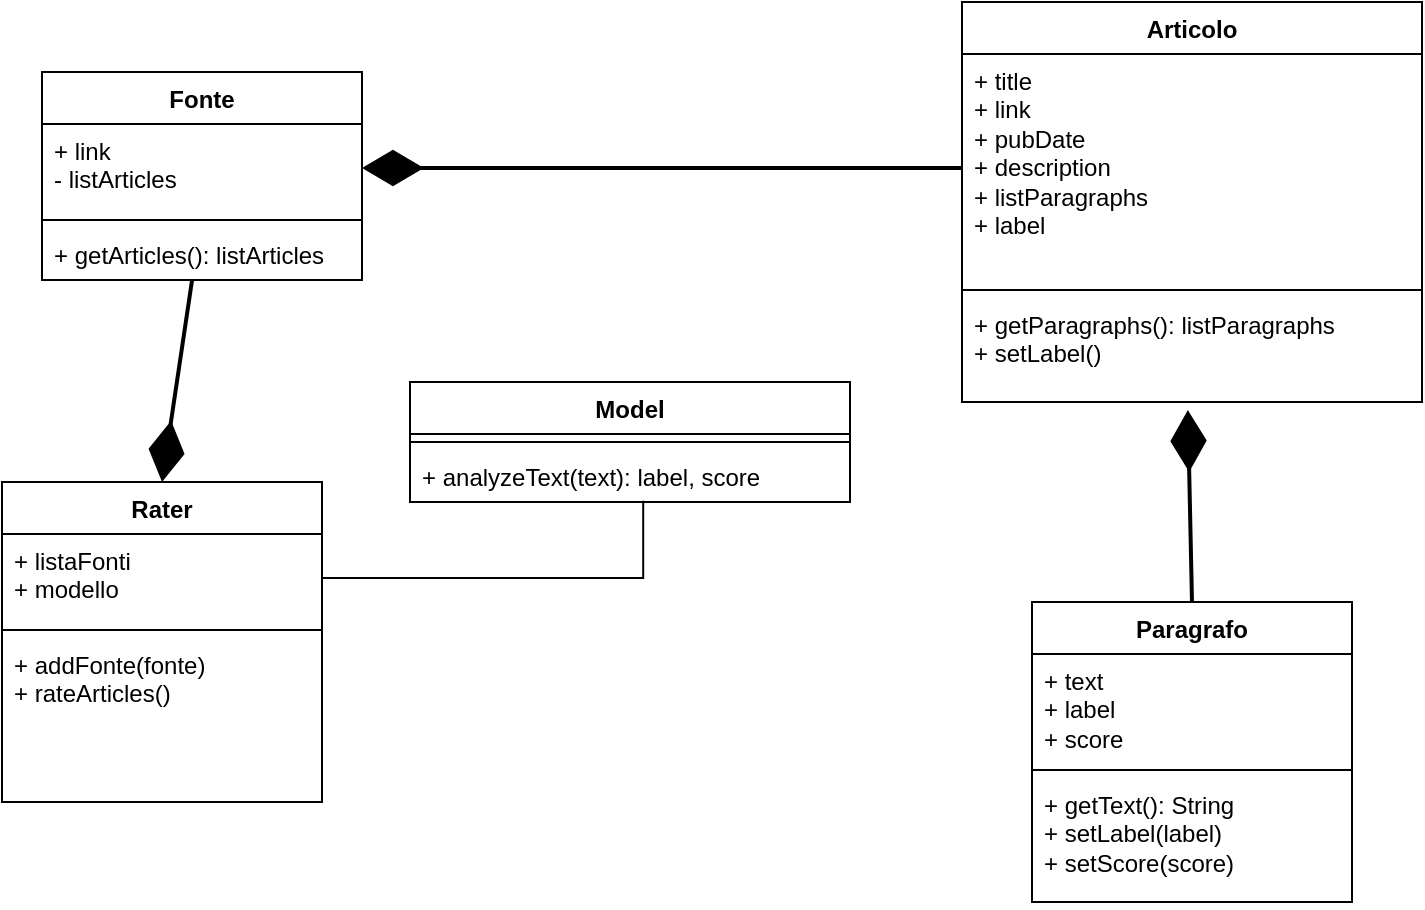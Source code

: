 <mxfile version="21.3.0" type="device">
  <diagram id="C5RBs43oDa-KdzZeNtuy" name="Page-1">
    <mxGraphModel dx="1434" dy="790" grid="1" gridSize="10" guides="1" tooltips="1" connect="1" arrows="1" fold="1" page="1" pageScale="1" pageWidth="827" pageHeight="1169" math="0" shadow="0">
      <root>
        <mxCell id="WIyWlLk6GJQsqaUBKTNV-0" />
        <mxCell id="WIyWlLk6GJQsqaUBKTNV-1" parent="WIyWlLk6GJQsqaUBKTNV-0" />
        <mxCell id="XuiQ5eqaM7n8MXroZ0_V-4" value="Fonte" style="swimlane;fontStyle=1;align=center;verticalAlign=top;childLayout=stackLayout;horizontal=1;startSize=26;horizontalStack=0;resizeParent=1;resizeParentMax=0;resizeLast=0;collapsible=1;marginBottom=0;whiteSpace=wrap;html=1;" parent="WIyWlLk6GJQsqaUBKTNV-1" vertex="1">
          <mxGeometry x="120" y="155" width="160" height="104" as="geometry" />
        </mxCell>
        <mxCell id="XuiQ5eqaM7n8MXroZ0_V-5" value="+ link&lt;br&gt;- listArticles" style="text;strokeColor=none;fillColor=none;align=left;verticalAlign=top;spacingLeft=4;spacingRight=4;overflow=hidden;rotatable=0;points=[[0,0.5],[1,0.5]];portConstraint=eastwest;whiteSpace=wrap;html=1;" parent="XuiQ5eqaM7n8MXroZ0_V-4" vertex="1">
          <mxGeometry y="26" width="160" height="44" as="geometry" />
        </mxCell>
        <mxCell id="XuiQ5eqaM7n8MXroZ0_V-6" value="" style="line;strokeWidth=1;fillColor=none;align=left;verticalAlign=middle;spacingTop=-1;spacingLeft=3;spacingRight=3;rotatable=0;labelPosition=right;points=[];portConstraint=eastwest;strokeColor=inherit;" parent="XuiQ5eqaM7n8MXroZ0_V-4" vertex="1">
          <mxGeometry y="70" width="160" height="8" as="geometry" />
        </mxCell>
        <mxCell id="XuiQ5eqaM7n8MXroZ0_V-7" value="+ getArticles(): listArticles&lt;br&gt;" style="text;strokeColor=none;fillColor=none;align=left;verticalAlign=top;spacingLeft=4;spacingRight=4;overflow=hidden;rotatable=0;points=[[0,0.5],[1,0.5]];portConstraint=eastwest;whiteSpace=wrap;html=1;" parent="XuiQ5eqaM7n8MXroZ0_V-4" vertex="1">
          <mxGeometry y="78" width="160" height="26" as="geometry" />
        </mxCell>
        <mxCell id="XuiQ5eqaM7n8MXroZ0_V-8" value="Articolo" style="swimlane;fontStyle=1;align=center;verticalAlign=top;childLayout=stackLayout;horizontal=1;startSize=26;horizontalStack=0;resizeParent=1;resizeParentMax=0;resizeLast=0;collapsible=1;marginBottom=0;whiteSpace=wrap;html=1;" parent="WIyWlLk6GJQsqaUBKTNV-1" vertex="1">
          <mxGeometry x="580" y="120" width="230" height="200" as="geometry" />
        </mxCell>
        <mxCell id="XuiQ5eqaM7n8MXroZ0_V-9" value="+ title&lt;br&gt;+ link&lt;br&gt;+ pubDate&lt;br&gt;+ description&lt;br&gt;+ listParagraphs&lt;br&gt;+ label" style="text;strokeColor=none;fillColor=none;align=left;verticalAlign=top;spacingLeft=4;spacingRight=4;overflow=hidden;rotatable=0;points=[[0,0.5],[1,0.5]];portConstraint=eastwest;whiteSpace=wrap;html=1;" parent="XuiQ5eqaM7n8MXroZ0_V-8" vertex="1">
          <mxGeometry y="26" width="230" height="114" as="geometry" />
        </mxCell>
        <mxCell id="XuiQ5eqaM7n8MXroZ0_V-10" value="" style="line;strokeWidth=1;fillColor=none;align=left;verticalAlign=middle;spacingTop=-1;spacingLeft=3;spacingRight=3;rotatable=0;labelPosition=right;points=[];portConstraint=eastwest;strokeColor=inherit;" parent="XuiQ5eqaM7n8MXroZ0_V-8" vertex="1">
          <mxGeometry y="140" width="230" height="8" as="geometry" />
        </mxCell>
        <mxCell id="XuiQ5eqaM7n8MXroZ0_V-11" value="+ getParagraphs(): listParagraphs&lt;br&gt;+ setLabel()" style="text;strokeColor=none;fillColor=none;align=left;verticalAlign=top;spacingLeft=4;spacingRight=4;overflow=hidden;rotatable=0;points=[[0,0.5],[1,0.5]];portConstraint=eastwest;whiteSpace=wrap;html=1;" parent="XuiQ5eqaM7n8MXroZ0_V-8" vertex="1">
          <mxGeometry y="148" width="230" height="52" as="geometry" />
        </mxCell>
        <mxCell id="XuiQ5eqaM7n8MXroZ0_V-16" value="Paragrafo" style="swimlane;fontStyle=1;align=center;verticalAlign=top;childLayout=stackLayout;horizontal=1;startSize=26;horizontalStack=0;resizeParent=1;resizeParentMax=0;resizeLast=0;collapsible=1;marginBottom=0;whiteSpace=wrap;html=1;" parent="WIyWlLk6GJQsqaUBKTNV-1" vertex="1">
          <mxGeometry x="615" y="420" width="160" height="150" as="geometry" />
        </mxCell>
        <mxCell id="XuiQ5eqaM7n8MXroZ0_V-17" value="+ text&lt;br&gt;+ label&lt;br&gt;+ score&lt;br&gt;" style="text;strokeColor=none;fillColor=none;align=left;verticalAlign=top;spacingLeft=4;spacingRight=4;overflow=hidden;rotatable=0;points=[[0,0.5],[1,0.5]];portConstraint=eastwest;whiteSpace=wrap;html=1;" parent="XuiQ5eqaM7n8MXroZ0_V-16" vertex="1">
          <mxGeometry y="26" width="160" height="54" as="geometry" />
        </mxCell>
        <mxCell id="XuiQ5eqaM7n8MXroZ0_V-18" value="" style="line;strokeWidth=1;fillColor=none;align=left;verticalAlign=middle;spacingTop=-1;spacingLeft=3;spacingRight=3;rotatable=0;labelPosition=right;points=[];portConstraint=eastwest;strokeColor=inherit;" parent="XuiQ5eqaM7n8MXroZ0_V-16" vertex="1">
          <mxGeometry y="80" width="160" height="8" as="geometry" />
        </mxCell>
        <mxCell id="XuiQ5eqaM7n8MXroZ0_V-19" value="+ getText(): String&lt;br&gt;+ setLabel(label)&lt;br&gt;+ setScore(score)" style="text;strokeColor=none;fillColor=none;align=left;verticalAlign=top;spacingLeft=4;spacingRight=4;overflow=hidden;rotatable=0;points=[[0,0.5],[1,0.5]];portConstraint=eastwest;whiteSpace=wrap;html=1;" parent="XuiQ5eqaM7n8MXroZ0_V-16" vertex="1">
          <mxGeometry y="88" width="160" height="62" as="geometry" />
        </mxCell>
        <mxCell id="XuiQ5eqaM7n8MXroZ0_V-20" style="rounded=0;orthogonalLoop=1;jettySize=auto;html=1;exitX=1;exitY=0.5;exitDx=0;exitDy=0;entryX=0;entryY=0.5;entryDx=0;entryDy=0;startArrow=diamondThin;startFill=1;endArrow=none;endFill=0;endSize=25;strokeWidth=2;startSize=25;" parent="WIyWlLk6GJQsqaUBKTNV-1" source="XuiQ5eqaM7n8MXroZ0_V-5" target="XuiQ5eqaM7n8MXroZ0_V-9" edge="1">
          <mxGeometry relative="1" as="geometry" />
        </mxCell>
        <mxCell id="XuiQ5eqaM7n8MXroZ0_V-30" value="Model" style="swimlane;fontStyle=1;align=center;verticalAlign=top;childLayout=stackLayout;horizontal=1;startSize=26;horizontalStack=0;resizeParent=1;resizeParentMax=0;resizeLast=0;collapsible=1;marginBottom=0;whiteSpace=wrap;html=1;" parent="WIyWlLk6GJQsqaUBKTNV-1" vertex="1">
          <mxGeometry x="304" y="310" width="220" height="60" as="geometry" />
        </mxCell>
        <mxCell id="XuiQ5eqaM7n8MXroZ0_V-32" value="" style="line;strokeWidth=1;fillColor=none;align=left;verticalAlign=middle;spacingTop=-1;spacingLeft=3;spacingRight=3;rotatable=0;labelPosition=right;points=[];portConstraint=eastwest;strokeColor=inherit;" parent="XuiQ5eqaM7n8MXroZ0_V-30" vertex="1">
          <mxGeometry y="26" width="220" height="8" as="geometry" />
        </mxCell>
        <mxCell id="XuiQ5eqaM7n8MXroZ0_V-33" value="+ analyzeText(text): label, score" style="text;strokeColor=none;fillColor=none;align=left;verticalAlign=top;spacingLeft=4;spacingRight=4;overflow=hidden;rotatable=0;points=[[0,0.5],[1,0.5]];portConstraint=eastwest;whiteSpace=wrap;html=1;" parent="XuiQ5eqaM7n8MXroZ0_V-30" vertex="1">
          <mxGeometry y="34" width="220" height="26" as="geometry" />
        </mxCell>
        <mxCell id="XuiQ5eqaM7n8MXroZ0_V-35" value="Rater" style="swimlane;fontStyle=1;align=center;verticalAlign=top;childLayout=stackLayout;horizontal=1;startSize=26;horizontalStack=0;resizeParent=1;resizeParentMax=0;resizeLast=0;collapsible=1;marginBottom=0;whiteSpace=wrap;html=1;" parent="WIyWlLk6GJQsqaUBKTNV-1" vertex="1">
          <mxGeometry x="100" y="360" width="160" height="160" as="geometry" />
        </mxCell>
        <mxCell id="XuiQ5eqaM7n8MXroZ0_V-36" value="&lt;div&gt;+ listaFonti&lt;/div&gt;&lt;div&gt;+ modello&lt;br&gt;&lt;/div&gt;" style="text;strokeColor=none;fillColor=none;align=left;verticalAlign=top;spacingLeft=4;spacingRight=4;overflow=hidden;rotatable=0;points=[[0,0.5],[1,0.5]];portConstraint=eastwest;whiteSpace=wrap;html=1;" parent="XuiQ5eqaM7n8MXroZ0_V-35" vertex="1">
          <mxGeometry y="26" width="160" height="44" as="geometry" />
        </mxCell>
        <mxCell id="XuiQ5eqaM7n8MXroZ0_V-37" value="" style="line;strokeWidth=1;fillColor=none;align=left;verticalAlign=middle;spacingTop=-1;spacingLeft=3;spacingRight=3;rotatable=0;labelPosition=right;points=[];portConstraint=eastwest;strokeColor=inherit;" parent="XuiQ5eqaM7n8MXroZ0_V-35" vertex="1">
          <mxGeometry y="70" width="160" height="8" as="geometry" />
        </mxCell>
        <mxCell id="XuiQ5eqaM7n8MXroZ0_V-38" value="+ addFonte(fonte)&lt;br&gt;+ rateArticles()" style="text;strokeColor=none;fillColor=none;align=left;verticalAlign=top;spacingLeft=4;spacingRight=4;overflow=hidden;rotatable=0;points=[[0,0.5],[1,0.5]];portConstraint=eastwest;whiteSpace=wrap;html=1;" parent="XuiQ5eqaM7n8MXroZ0_V-35" vertex="1">
          <mxGeometry y="78" width="160" height="82" as="geometry" />
        </mxCell>
        <mxCell id="XuiQ5eqaM7n8MXroZ0_V-39" style="edgeStyle=orthogonalEdgeStyle;rounded=0;orthogonalLoop=1;jettySize=auto;html=1;exitX=1;exitY=0.5;exitDx=0;exitDy=0;entryX=0.53;entryY=0.974;entryDx=0;entryDy=0;entryPerimeter=0;startArrow=none;startFill=0;endArrow=none;endFill=0;startSize=9;" parent="WIyWlLk6GJQsqaUBKTNV-1" source="XuiQ5eqaM7n8MXroZ0_V-36" target="XuiQ5eqaM7n8MXroZ0_V-33" edge="1">
          <mxGeometry relative="1" as="geometry" />
        </mxCell>
        <mxCell id="OYb1CWeVJmfVHt4li-ox-0" style="rounded=0;orthogonalLoop=1;jettySize=auto;html=1;exitX=0.491;exitY=1.077;exitDx=0;exitDy=0;entryX=0.5;entryY=0;entryDx=0;entryDy=0;startArrow=diamondThin;startFill=1;endArrow=none;endFill=0;endSize=25;strokeWidth=2;startSize=25;exitPerimeter=0;" edge="1" parent="WIyWlLk6GJQsqaUBKTNV-1" source="XuiQ5eqaM7n8MXroZ0_V-11" target="XuiQ5eqaM7n8MXroZ0_V-16">
          <mxGeometry relative="1" as="geometry">
            <mxPoint x="410" y="420" as="sourcePoint" />
            <mxPoint x="710" y="420" as="targetPoint" />
          </mxGeometry>
        </mxCell>
        <mxCell id="OYb1CWeVJmfVHt4li-ox-1" style="rounded=0;orthogonalLoop=1;jettySize=auto;html=1;exitX=0.5;exitY=0;exitDx=0;exitDy=0;startArrow=diamondThin;startFill=1;endArrow=none;endFill=0;endSize=25;strokeWidth=2;startSize=25;entryX=0.469;entryY=1;entryDx=0;entryDy=0;entryPerimeter=0;" edge="1" parent="WIyWlLk6GJQsqaUBKTNV-1" source="XuiQ5eqaM7n8MXroZ0_V-35" target="XuiQ5eqaM7n8MXroZ0_V-7">
          <mxGeometry relative="1" as="geometry">
            <mxPoint x="170" y="264" as="sourcePoint" />
            <mxPoint x="170" y="280" as="targetPoint" />
          </mxGeometry>
        </mxCell>
      </root>
    </mxGraphModel>
  </diagram>
</mxfile>
